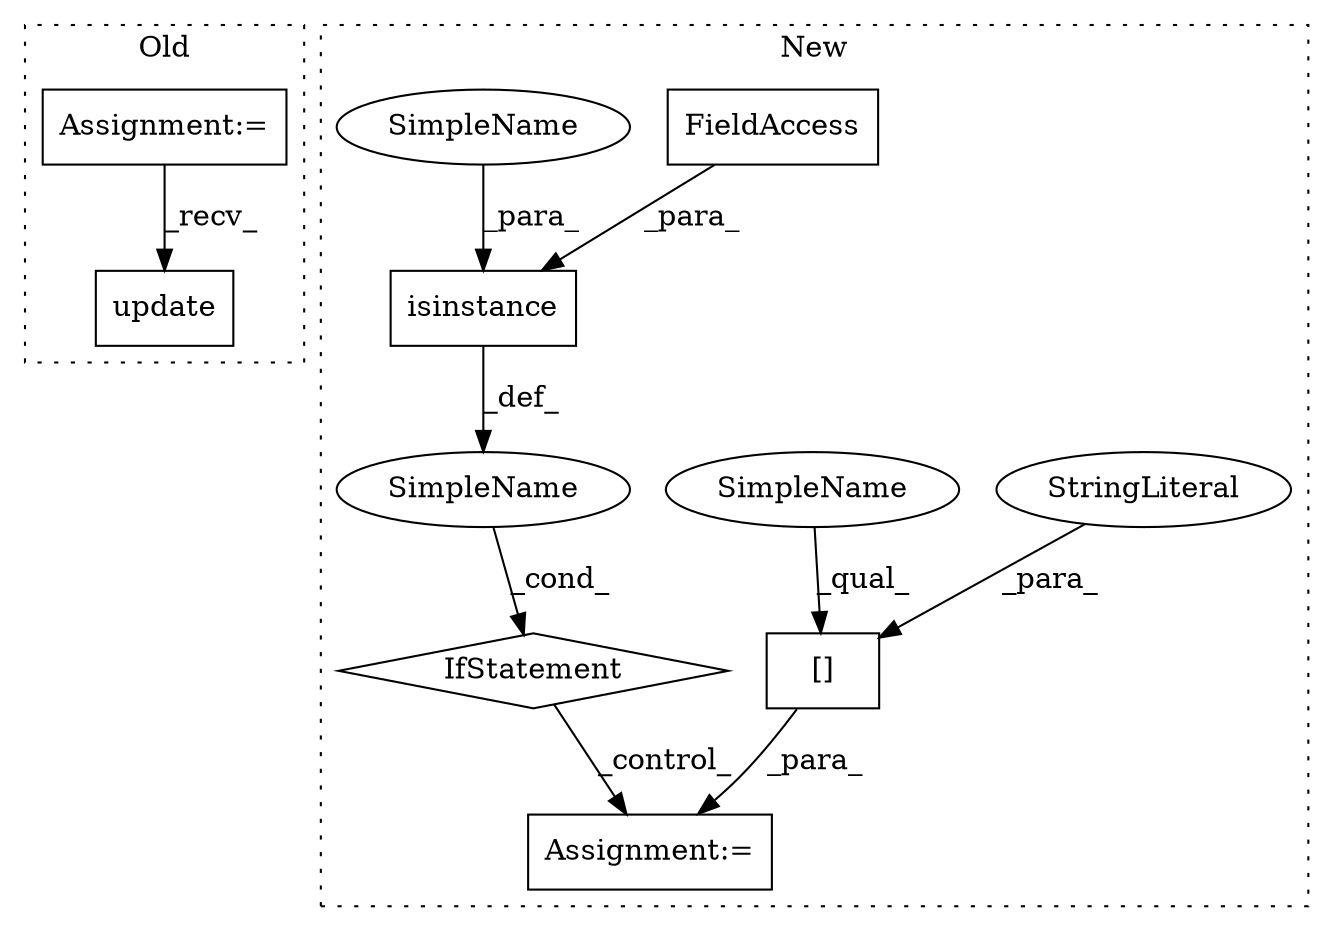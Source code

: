 digraph G {
subgraph cluster0 {
1 [label="update" a="32" s="12774,12889" l="7,1" shape="box"];
6 [label="Assignment:=" a="7" s="12745" l="1" shape="box"];
label = "Old";
style="dotted";
}
subgraph cluster1 {
2 [label="isinstance" a="32" s="12286,12310" l="11,1" shape="box"];
3 [label="IfStatement" a="25" s="12282,12311" l="4,2" shape="diamond"];
4 [label="Assignment:=" a="7" s="12329" l="1" shape="box"];
5 [label="SimpleName" a="42" s="" l="" shape="ellipse"];
7 [label="[]" a="2" s="12330,12348" l="9,1" shape="box"];
8 [label="FieldAccess" a="22" s="12306" l="4" shape="box"];
9 [label="StringLiteral" a="45" s="12339" l="9" shape="ellipse"];
10 [label="SimpleName" a="42" s="12330" l="8" shape="ellipse"];
11 [label="SimpleName" a="42" s="12297" l="8" shape="ellipse"];
label = "New";
style="dotted";
}
2 -> 5 [label="_def_"];
3 -> 4 [label="_control_"];
5 -> 3 [label="_cond_"];
6 -> 1 [label="_recv_"];
7 -> 4 [label="_para_"];
8 -> 2 [label="_para_"];
9 -> 7 [label="_para_"];
10 -> 7 [label="_qual_"];
11 -> 2 [label="_para_"];
}
